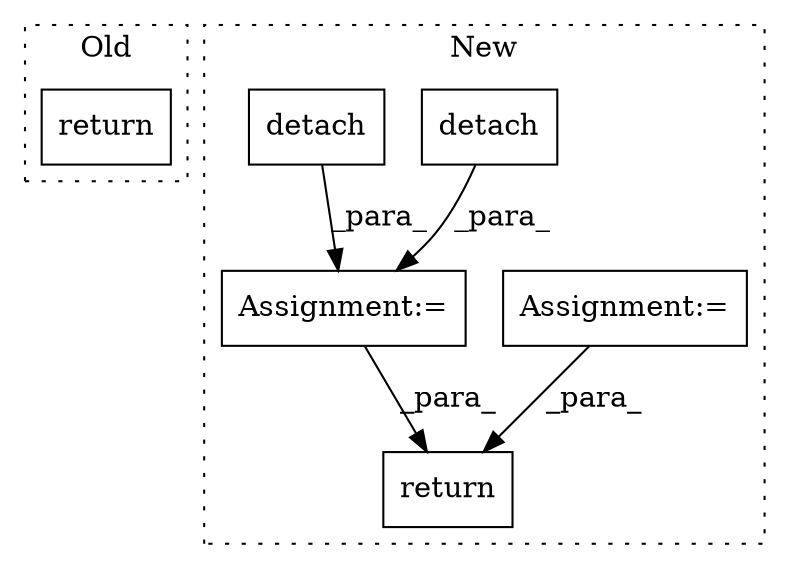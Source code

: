 digraph G {
subgraph cluster0 {
1 [label="return" a="41" s="590" l="7" shape="box"];
label = "Old";
style="dotted";
}
subgraph cluster1 {
2 [label="detach" a="32" s="1216" l="8" shape="box"];
3 [label="return" a="41" s="1417" l="7" shape="box"];
4 [label="Assignment:=" a="7" s="556" l="5" shape="box"];
5 [label="Assignment:=" a="7" s="1195" l="1" shape="box"];
6 [label="detach" a="32" s="1288" l="8" shape="box"];
label = "New";
style="dotted";
}
2 -> 5 [label="_para_"];
4 -> 3 [label="_para_"];
5 -> 3 [label="_para_"];
6 -> 5 [label="_para_"];
}